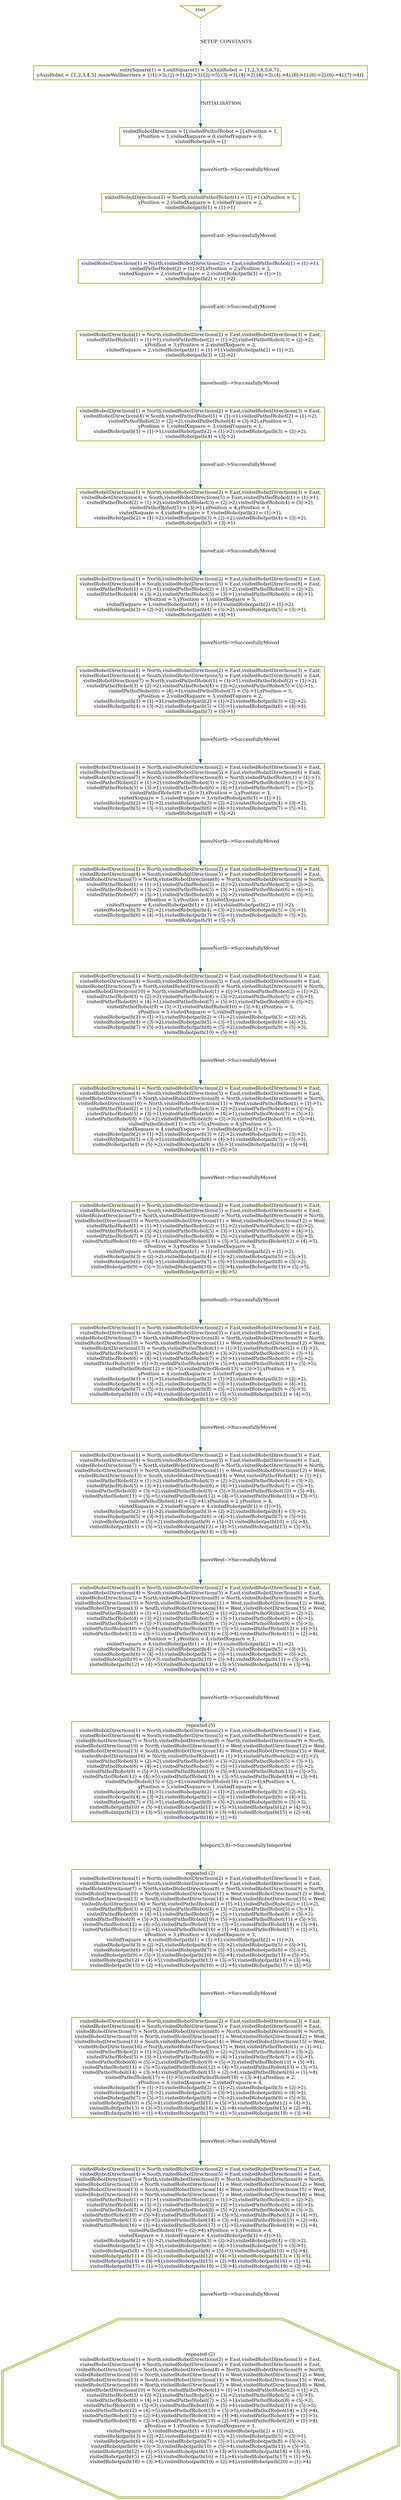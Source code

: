 digraph history {
graph [nodesep=1.5, ranksep=1.5];
0 [shape=box, color="#99BF38", fontsize=12, penwidth=2, label="entrySquare(1) = 1,exitSquare(1) = 5,xAxisRobot = \{1,2,3,4,5,6,7\},\nyAxisRobot = \{1,2,3,4,5\},mazeWallbarriers = \{(1\|-\>3),(2\|-\>1),(2\|-\>3),(2\|-\>5),(3\|-\>3),(4\|-\>2),(4\|-\>3),(4\|-\>4),(6\|-\>1),(6\|-\>2),(6\|-\>4),(7\|-\>4)\}"];

1 [shape=box, color="#99BF38", fontsize=12, penwidth=2, label="visitedRobotDirections = [],visitedPathofRobot = [],xPosition = 1,\nyPosition = 1,visitedXsquare = 0,visitedYsquare = 0,\nvisitedRobotpath = []"];

2 [shape=box, color="#99BF38", fontsize=12, penwidth=2, label="visitedRobotDirections(1) = North,visitedPathofRobot(1) = (1\|-\>1),xPosition = 1,\nyPosition = 2,visitedXsquare = 1,visitedYsquare = 2,\nvisitedRobotpath(1) = (1\|-\>1)"];

12 [shape=box, color="#99BF38", fontsize=12, penwidth=2, label="visitedRobotDirections(1) = North,visitedRobotDirections(2) = East,visitedPathofRobot(1) = (1\|-\>1),\nvisitedPathofRobot(2) = (1\|-\>2),xPosition = 2,yPosition = 2,\nvisitedXsquare = 2,visitedYsquare = 2,visitedRobotpath(1) = (1\|-\>1),\nvisitedRobotpath(2) = (1\|-\>2)"];

21 [shape=box, color="#99BF38", fontsize=12, penwidth=2, label="visitedRobotDirections(1) = North,visitedRobotDirections(2) = East,visitedRobotDirections(3) = East,\nvisitedPathofRobot(1) = (1\|-\>1),visitedPathofRobot(2) = (1\|-\>2),visitedPathofRobot(3) = (2\|-\>2),\nxPosition = 3,yPosition = 2,visitedXsquare = 3,\nvisitedYsquare = 2,visitedRobotpath(1) = (1\|-\>1),visitedRobotpath(2) = (1\|-\>2),\nvisitedRobotpath(3) = (2\|-\>2)"];

31 [shape=box, color="#99BF38", fontsize=12, penwidth=2, label="visitedRobotDirections(1) = North,visitedRobotDirections(2) = East,visitedRobotDirections(3) = East,\nvisitedRobotDirections(4) = South,visitedPathofRobot(1) = (1\|-\>1),visitedPathofRobot(2) = (1\|-\>2),\nvisitedPathofRobot(3) = (2\|-\>2),visitedPathofRobot(4) = (3\|-\>2),xPosition = 3,\nyPosition = 1,visitedXsquare = 3,visitedYsquare = 1,\nvisitedRobotpath(1) = (1\|-\>1),visitedRobotpath(2) = (1\|-\>2),visitedRobotpath(3) = (2\|-\>2),\nvisitedRobotpath(4) = (3\|-\>2)"];

42 [shape=box, color="#99BF38", fontsize=12, penwidth=2, label="visitedRobotDirections(1) = North,visitedRobotDirections(2) = East,visitedRobotDirections(3) = East,\nvisitedRobotDirections(4) = South,visitedRobotDirections(5) = East,visitedPathofRobot(1) = (1\|-\>1),\nvisitedPathofRobot(2) = (1\|-\>2),visitedPathofRobot(3) = (2\|-\>2),visitedPathofRobot(4) = (3\|-\>2),\nvisitedPathofRobot(5) = (3\|-\>1),xPosition = 4,yPosition = 1,\nvisitedXsquare = 4,visitedYsquare = 1,visitedRobotpath(1) = (1\|-\>1),\nvisitedRobotpath(2) = (1\|-\>2),visitedRobotpath(3) = (2\|-\>2),visitedRobotpath(4) = (3\|-\>2),\nvisitedRobotpath(5) = (3\|-\>1)"];

51 [shape=box, color="#99BF38", fontsize=12, penwidth=2, label="visitedRobotDirections(1) = North,visitedRobotDirections(2) = East,visitedRobotDirections(3) = East,\nvisitedRobotDirections(4) = South,visitedRobotDirections(5) = East,visitedRobotDirections(6) = East,\nvisitedPathofRobot(1) = (1\|-\>1),visitedPathofRobot(2) = (1\|-\>2),visitedPathofRobot(3) = (2\|-\>2),\nvisitedPathofRobot(4) = (3\|-\>2),visitedPathofRobot(5) = (3\|-\>1),visitedPathofRobot(6) = (4\|-\>1),\nxPosition = 5,yPosition = 1,visitedXsquare = 5,\nvisitedYsquare = 1,visitedRobotpath(1) = (1\|-\>1),visitedRobotpath(2) = (1\|-\>2),\nvisitedRobotpath(3) = (2\|-\>2),visitedRobotpath(4) = (3\|-\>2),visitedRobotpath(5) = (3\|-\>1),\nvisitedRobotpath(6) = (4\|-\>1)"];

61 [shape=box, color="#99BF38", fontsize=12, penwidth=2, label="visitedRobotDirections(1) = North,visitedRobotDirections(2) = East,visitedRobotDirections(3) = East,\nvisitedRobotDirections(4) = South,visitedRobotDirections(5) = East,visitedRobotDirections(6) = East,\nvisitedRobotDirections(7) = North,visitedPathofRobot(1) = (1\|-\>1),visitedPathofRobot(2) = (1\|-\>2),\nvisitedPathofRobot(3) = (2\|-\>2),visitedPathofRobot(4) = (3\|-\>2),visitedPathofRobot(5) = (3\|-\>1),\nvisitedPathofRobot(6) = (4\|-\>1),visitedPathofRobot(7) = (5\|-\>1),xPosition = 5,\nyPosition = 2,visitedXsquare = 5,visitedYsquare = 2,\nvisitedRobotpath(1) = (1\|-\>1),visitedRobotpath(2) = (1\|-\>2),visitedRobotpath(3) = (2\|-\>2),\nvisitedRobotpath(4) = (3\|-\>2),visitedRobotpath(5) = (3\|-\>1),visitedRobotpath(6) = (4\|-\>1),\nvisitedRobotpath(7) = (5\|-\>1)"];

71 [shape=box, color="#99BF38", fontsize=12, penwidth=2, label="visitedRobotDirections(1) = North,visitedRobotDirections(2) = East,visitedRobotDirections(3) = East,\nvisitedRobotDirections(4) = South,visitedRobotDirections(5) = East,visitedRobotDirections(6) = East,\nvisitedRobotDirections(7) = North,visitedRobotDirections(8) = North,visitedPathofRobot(1) = (1\|-\>1),\nvisitedPathofRobot(2) = (1\|-\>2),visitedPathofRobot(3) = (2\|-\>2),visitedPathofRobot(4) = (3\|-\>2),\nvisitedPathofRobot(5) = (3\|-\>1),visitedPathofRobot(6) = (4\|-\>1),visitedPathofRobot(7) = (5\|-\>1),\nvisitedPathofRobot(8) = (5\|-\>2),xPosition = 5,yPosition = 3,\nvisitedXsquare = 5,visitedYsquare = 3,visitedRobotpath(1) = (1\|-\>1),\nvisitedRobotpath(2) = (1\|-\>2),visitedRobotpath(3) = (2\|-\>2),visitedRobotpath(4) = (3\|-\>2),\nvisitedRobotpath(5) = (3\|-\>1),visitedRobotpath(6) = (4\|-\>1),visitedRobotpath(7) = (5\|-\>1),\nvisitedRobotpath(8) = (5\|-\>2)"];

81 [shape=box, color="#99BF38", fontsize=12, penwidth=2, label="visitedRobotDirections(1) = North,visitedRobotDirections(2) = East,visitedRobotDirections(3) = East,\nvisitedRobotDirections(4) = South,visitedRobotDirections(5) = East,visitedRobotDirections(6) = East,\nvisitedRobotDirections(7) = North,visitedRobotDirections(8) = North,visitedRobotDirections(9) = North,\nvisitedPathofRobot(1) = (1\|-\>1),visitedPathofRobot(2) = (1\|-\>2),visitedPathofRobot(3) = (2\|-\>2),\nvisitedPathofRobot(4) = (3\|-\>2),visitedPathofRobot(5) = (3\|-\>1),visitedPathofRobot(6) = (4\|-\>1),\nvisitedPathofRobot(7) = (5\|-\>1),visitedPathofRobot(8) = (5\|-\>2),visitedPathofRobot(9) = (5\|-\>3),\nxPosition = 5,yPosition = 4,visitedXsquare = 5,\nvisitedYsquare = 4,visitedRobotpath(1) = (1\|-\>1),visitedRobotpath(2) = (1\|-\>2),\nvisitedRobotpath(3) = (2\|-\>2),visitedRobotpath(4) = (3\|-\>2),visitedRobotpath(5) = (3\|-\>1),\nvisitedRobotpath(6) = (4\|-\>1),visitedRobotpath(7) = (5\|-\>1),visitedRobotpath(8) = (5\|-\>2),\nvisitedRobotpath(9) = (5\|-\>3)"];

92 [shape=box, color="#99BF38", fontsize=12, penwidth=2, label="visitedRobotDirections(1) = North,visitedRobotDirections(2) = East,visitedRobotDirections(3) = East,\nvisitedRobotDirections(4) = South,visitedRobotDirections(5) = East,visitedRobotDirections(6) = East,\nvisitedRobotDirections(7) = North,visitedRobotDirections(8) = North,visitedRobotDirections(9) = North,\nvisitedRobotDirections(10) = North,visitedPathofRobot(1) = (1\|-\>1),visitedPathofRobot(2) = (1\|-\>2),\nvisitedPathofRobot(3) = (2\|-\>2),visitedPathofRobot(4) = (3\|-\>2),visitedPathofRobot(5) = (3\|-\>1),\nvisitedPathofRobot(6) = (4\|-\>1),visitedPathofRobot(7) = (5\|-\>1),visitedPathofRobot(8) = (5\|-\>2),\nvisitedPathofRobot(9) = (5\|-\>3),visitedPathofRobot(10) = (5\|-\>4),xPosition = 5,\nyPosition = 5,visitedXsquare = 5,visitedYsquare = 5,\nvisitedRobotpath(1) = (1\|-\>1),visitedRobotpath(2) = (1\|-\>2),visitedRobotpath(3) = (2\|-\>2),\nvisitedRobotpath(4) = (3\|-\>2),visitedRobotpath(5) = (3\|-\>1),visitedRobotpath(6) = (4\|-\>1),\nvisitedRobotpath(7) = (5\|-\>1),visitedRobotpath(8) = (5\|-\>2),visitedRobotpath(9) = (5\|-\>3),\nvisitedRobotpath(10) = (5\|-\>4)"];

104 [shape=box, color="#99BF38", fontsize=12, penwidth=2, label="visitedRobotDirections(1) = North,visitedRobotDirections(2) = East,visitedRobotDirections(3) = East,\nvisitedRobotDirections(4) = South,visitedRobotDirections(5) = East,visitedRobotDirections(6) = East,\nvisitedRobotDirections(7) = North,visitedRobotDirections(8) = North,visitedRobotDirections(9) = North,\nvisitedRobotDirections(10) = North,visitedRobotDirections(11) = West,visitedPathofRobot(1) = (1\|-\>1),\nvisitedPathofRobot(2) = (1\|-\>2),visitedPathofRobot(3) = (2\|-\>2),visitedPathofRobot(4) = (3\|-\>2),\nvisitedPathofRobot(5) = (3\|-\>1),visitedPathofRobot(6) = (4\|-\>1),visitedPathofRobot(7) = (5\|-\>1),\nvisitedPathofRobot(8) = (5\|-\>2),visitedPathofRobot(9) = (5\|-\>3),visitedPathofRobot(10) = (5\|-\>4),\nvisitedPathofRobot(11) = (5\|-\>5),xPosition = 4,yPosition = 5,\nvisitedXsquare = 4,visitedYsquare = 5,visitedRobotpath(1) = (1\|-\>1),\nvisitedRobotpath(2) = (1\|-\>2),visitedRobotpath(3) = (2\|-\>2),visitedRobotpath(4) = (3\|-\>2),\nvisitedRobotpath(5) = (3\|-\>1),visitedRobotpath(6) = (4\|-\>1),visitedRobotpath(7) = (5\|-\>1),\nvisitedRobotpath(8) = (5\|-\>2),visitedRobotpath(9) = (5\|-\>3),visitedRobotpath(10) = (5\|-\>4),\nvisitedRobotpath(11) = (5\|-\>5)"];

114 [shape=box, color="#99BF38", fontsize=12, penwidth=2, label="visitedRobotDirections(1) = North,visitedRobotDirections(2) = East,visitedRobotDirections(3) = East,\nvisitedRobotDirections(4) = South,visitedRobotDirections(5) = East,visitedRobotDirections(6) = East,\nvisitedRobotDirections(7) = North,visitedRobotDirections(8) = North,visitedRobotDirections(9) = North,\nvisitedRobotDirections(10) = North,visitedRobotDirections(11) = West,visitedRobotDirections(12) = West,\nvisitedPathofRobot(1) = (1\|-\>1),visitedPathofRobot(2) = (1\|-\>2),visitedPathofRobot(3) = (2\|-\>2),\nvisitedPathofRobot(4) = (3\|-\>2),visitedPathofRobot(5) = (3\|-\>1),visitedPathofRobot(6) = (4\|-\>1),\nvisitedPathofRobot(7) = (5\|-\>1),visitedPathofRobot(8) = (5\|-\>2),visitedPathofRobot(9) = (5\|-\>3),\nvisitedPathofRobot(10) = (5\|-\>4),visitedPathofRobot(11) = (5\|-\>5),visitedPathofRobot(12) = (4\|-\>5),\nxPosition = 3,yPosition = 5,visitedXsquare = 3,\nvisitedYsquare = 5,visitedRobotpath(1) = (1\|-\>1),visitedRobotpath(2) = (1\|-\>2),\nvisitedRobotpath(3) = (2\|-\>2),visitedRobotpath(4) = (3\|-\>2),visitedRobotpath(5) = (3\|-\>1),\nvisitedRobotpath(6) = (4\|-\>1),visitedRobotpath(7) = (5\|-\>1),visitedRobotpath(8) = (5\|-\>2),\nvisitedRobotpath(9) = (5\|-\>3),visitedRobotpath(10) = (5\|-\>4),visitedRobotpath(11) = (5\|-\>5),\nvisitedRobotpath(12) = (4\|-\>5)"];

123 [shape=box, color="#99BF38", fontsize=12, penwidth=2, label="visitedRobotDirections(1) = North,visitedRobotDirections(2) = East,visitedRobotDirections(3) = East,\nvisitedRobotDirections(4) = South,visitedRobotDirections(5) = East,visitedRobotDirections(6) = East,\nvisitedRobotDirections(7) = North,visitedRobotDirections(8) = North,visitedRobotDirections(9) = North,\nvisitedRobotDirections(10) = North,visitedRobotDirections(11) = West,visitedRobotDirections(12) = West,\nvisitedRobotDirections(13) = South,visitedPathofRobot(1) = (1\|-\>1),visitedPathofRobot(2) = (1\|-\>2),\nvisitedPathofRobot(3) = (2\|-\>2),visitedPathofRobot(4) = (3\|-\>2),visitedPathofRobot(5) = (3\|-\>1),\nvisitedPathofRobot(6) = (4\|-\>1),visitedPathofRobot(7) = (5\|-\>1),visitedPathofRobot(8) = (5\|-\>2),\nvisitedPathofRobot(9) = (5\|-\>3),visitedPathofRobot(10) = (5\|-\>4),visitedPathofRobot(11) = (5\|-\>5),\nvisitedPathofRobot(12) = (4\|-\>5),visitedPathofRobot(13) = (3\|-\>5),xPosition = 3,\nyPosition = 4,visitedXsquare = 3,visitedYsquare = 4,\nvisitedRobotpath(1) = (1\|-\>1),visitedRobotpath(2) = (1\|-\>2),visitedRobotpath(3) = (2\|-\>2),\nvisitedRobotpath(4) = (3\|-\>2),visitedRobotpath(5) = (3\|-\>1),visitedRobotpath(6) = (4\|-\>1),\nvisitedRobotpath(7) = (5\|-\>1),visitedRobotpath(8) = (5\|-\>2),visitedRobotpath(9) = (5\|-\>3),\nvisitedRobotpath(10) = (5\|-\>4),visitedRobotpath(11) = (5\|-\>5),visitedRobotpath(12) = (4\|-\>5),\nvisitedRobotpath(13) = (3\|-\>5)"];

134 [shape=box, color="#99BF38", fontsize=12, penwidth=2, label="visitedRobotDirections(1) = North,visitedRobotDirections(2) = East,visitedRobotDirections(3) = East,\nvisitedRobotDirections(4) = South,visitedRobotDirections(5) = East,visitedRobotDirections(6) = East,\nvisitedRobotDirections(7) = North,visitedRobotDirections(8) = North,visitedRobotDirections(9) = North,\nvisitedRobotDirections(10) = North,visitedRobotDirections(11) = West,visitedRobotDirections(12) = West,\nvisitedRobotDirections(13) = South,visitedRobotDirections(14) = West,visitedPathofRobot(1) = (1\|-\>1),\nvisitedPathofRobot(2) = (1\|-\>2),visitedPathofRobot(3) = (2\|-\>2),visitedPathofRobot(4) = (3\|-\>2),\nvisitedPathofRobot(5) = (3\|-\>1),visitedPathofRobot(6) = (4\|-\>1),visitedPathofRobot(7) = (5\|-\>1),\nvisitedPathofRobot(8) = (5\|-\>2),visitedPathofRobot(9) = (5\|-\>3),visitedPathofRobot(10) = (5\|-\>4),\nvisitedPathofRobot(11) = (5\|-\>5),visitedPathofRobot(12) = (4\|-\>5),visitedPathofRobot(13) = (3\|-\>5),\nvisitedPathofRobot(14) = (3\|-\>4),xPosition = 2,yPosition = 4,\nvisitedXsquare = 2,visitedYsquare = 4,visitedRobotpath(1) = (1\|-\>1),\nvisitedRobotpath(2) = (1\|-\>2),visitedRobotpath(3) = (2\|-\>2),visitedRobotpath(4) = (3\|-\>2),\nvisitedRobotpath(5) = (3\|-\>1),visitedRobotpath(6) = (4\|-\>1),visitedRobotpath(7) = (5\|-\>1),\nvisitedRobotpath(8) = (5\|-\>2),visitedRobotpath(9) = (5\|-\>3),visitedRobotpath(10) = (5\|-\>4),\nvisitedRobotpath(11) = (5\|-\>5),visitedRobotpath(12) = (4\|-\>5),visitedRobotpath(13) = (3\|-\>5),\nvisitedRobotpath(14) = (3\|-\>4)"];

144 [shape=box, color="#99BF38", fontsize=12, penwidth=2, label="visitedRobotDirections(1) = North,visitedRobotDirections(2) = East,visitedRobotDirections(3) = East,\nvisitedRobotDirections(4) = South,visitedRobotDirections(5) = East,visitedRobotDirections(6) = East,\nvisitedRobotDirections(7) = North,visitedRobotDirections(8) = North,visitedRobotDirections(9) = North,\nvisitedRobotDirections(10) = North,visitedRobotDirections(11) = West,visitedRobotDirections(12) = West,\nvisitedRobotDirections(13) = South,visitedRobotDirections(14) = West,visitedRobotDirections(15) = West,\nvisitedPathofRobot(1) = (1\|-\>1),visitedPathofRobot(2) = (1\|-\>2),visitedPathofRobot(3) = (2\|-\>2),\nvisitedPathofRobot(4) = (3\|-\>2),visitedPathofRobot(5) = (3\|-\>1),visitedPathofRobot(6) = (4\|-\>1),\nvisitedPathofRobot(7) = (5\|-\>1),visitedPathofRobot(8) = (5\|-\>2),visitedPathofRobot(9) = (5\|-\>3),\nvisitedPathofRobot(10) = (5\|-\>4),visitedPathofRobot(11) = (5\|-\>5),visitedPathofRobot(12) = (4\|-\>5),\nvisitedPathofRobot(13) = (3\|-\>5),visitedPathofRobot(14) = (3\|-\>4),visitedPathofRobot(15) = (2\|-\>4),\nxPosition = 1,yPosition = 4,visitedXsquare = 1,\nvisitedYsquare = 4,visitedRobotpath(1) = (1\|-\>1),visitedRobotpath(2) = (1\|-\>2),\nvisitedRobotpath(3) = (2\|-\>2),visitedRobotpath(4) = (3\|-\>2),visitedRobotpath(5) = (3\|-\>1),\nvisitedRobotpath(6) = (4\|-\>1),visitedRobotpath(7) = (5\|-\>1),visitedRobotpath(8) = (5\|-\>2),\nvisitedRobotpath(9) = (5\|-\>3),visitedRobotpath(10) = (5\|-\>4),visitedRobotpath(11) = (5\|-\>5),\nvisitedRobotpath(12) = (4\|-\>5),visitedRobotpath(13) = (3\|-\>5),visitedRobotpath(14) = (3\|-\>4),\nvisitedRobotpath(15) = (2\|-\>4)"];

153 [shape=box, color="#99BF38", fontsize=12, penwidth=2, label="repeated (5)\nvisitedRobotDirections(1) = North,visitedRobotDirections(2) = East,visitedRobotDirections(3) = East,\nvisitedRobotDirections(4) = South,visitedRobotDirections(5) = East,visitedRobotDirections(6) = East,\nvisitedRobotDirections(7) = North,visitedRobotDirections(8) = North,visitedRobotDirections(9) = North,\nvisitedRobotDirections(10) = North,visitedRobotDirections(11) = West,visitedRobotDirections(12) = West,\nvisitedRobotDirections(13) = South,visitedRobotDirections(14) = West,visitedRobotDirections(15) = West,\nvisitedRobotDirections(16) = North,visitedPathofRobot(1) = (1\|-\>1),visitedPathofRobot(2) = (1\|-\>2),\nvisitedPathofRobot(3) = (2\|-\>2),visitedPathofRobot(4) = (3\|-\>2),visitedPathofRobot(5) = (3\|-\>1),\nvisitedPathofRobot(6) = (4\|-\>1),visitedPathofRobot(7) = (5\|-\>1),visitedPathofRobot(8) = (5\|-\>2),\nvisitedPathofRobot(9) = (5\|-\>3),visitedPathofRobot(10) = (5\|-\>4),visitedPathofRobot(11) = (5\|-\>5),\nvisitedPathofRobot(12) = (4\|-\>5),visitedPathofRobot(13) = (3\|-\>5),visitedPathofRobot(14) = (3\|-\>4),\nvisitedPathofRobot(15) = (2\|-\>4),visitedPathofRobot(16) = (1\|-\>4),xPosition = 1,\nyPosition = 5,visitedXsquare = 1,visitedYsquare = 5,\nvisitedRobotpath(1) = (1\|-\>1),visitedRobotpath(2) = (1\|-\>2),visitedRobotpath(3) = (2\|-\>2),\nvisitedRobotpath(4) = (3\|-\>2),visitedRobotpath(5) = (3\|-\>1),visitedRobotpath(6) = (4\|-\>1),\nvisitedRobotpath(7) = (5\|-\>1),visitedRobotpath(8) = (5\|-\>2),visitedRobotpath(9) = (5\|-\>3),\nvisitedRobotpath(10) = (5\|-\>4),visitedRobotpath(11) = (5\|-\>5),visitedRobotpath(12) = (4\|-\>5),\nvisitedRobotpath(13) = (3\|-\>5),visitedRobotpath(14) = (3\|-\>4),visitedRobotpath(15) = (2\|-\>4),\nvisitedRobotpath(16) = (1\|-\>4)"];

172 [shape=box, color="#99BF38", fontsize=12, penwidth=2, label="repeated (2)\nvisitedRobotDirections(1) = North,visitedRobotDirections(2) = East,visitedRobotDirections(3) = East,\nvisitedRobotDirections(4) = South,visitedRobotDirections(5) = East,visitedRobotDirections(6) = East,\nvisitedRobotDirections(7) = North,visitedRobotDirections(8) = North,visitedRobotDirections(9) = North,\nvisitedRobotDirections(10) = North,visitedRobotDirections(11) = West,visitedRobotDirections(12) = West,\nvisitedRobotDirections(13) = South,visitedRobotDirections(14) = West,visitedRobotDirections(15) = West,\nvisitedRobotDirections(16) = North,visitedPathofRobot(1) = (1\|-\>1),visitedPathofRobot(2) = (1\|-\>2),\nvisitedPathofRobot(3) = (2\|-\>2),visitedPathofRobot(4) = (3\|-\>2),visitedPathofRobot(5) = (3\|-\>1),\nvisitedPathofRobot(6) = (4\|-\>1),visitedPathofRobot(7) = (5\|-\>1),visitedPathofRobot(8) = (5\|-\>2),\nvisitedPathofRobot(9) = (5\|-\>3),visitedPathofRobot(10) = (5\|-\>4),visitedPathofRobot(11) = (5\|-\>5),\nvisitedPathofRobot(12) = (4\|-\>5),visitedPathofRobot(13) = (3\|-\>5),visitedPathofRobot(14) = (3\|-\>4),\nvisitedPathofRobot(15) = (2\|-\>4),visitedPathofRobot(16) = (1\|-\>4),visitedPathofRobot(17) = (1\|-\>5),\nxPosition = 3,yPosition = 4,visitedXsquare = 3,\nvisitedYsquare = 4,visitedRobotpath(1) = (1\|-\>1),visitedRobotpath(2) = (1\|-\>2),\nvisitedRobotpath(3) = (2\|-\>2),visitedRobotpath(4) = (3\|-\>2),visitedRobotpath(5) = (3\|-\>1),\nvisitedRobotpath(6) = (4\|-\>1),visitedRobotpath(7) = (5\|-\>1),visitedRobotpath(8) = (5\|-\>2),\nvisitedRobotpath(9) = (5\|-\>3),visitedRobotpath(10) = (5\|-\>4),visitedRobotpath(11) = (5\|-\>5),\nvisitedRobotpath(12) = (4\|-\>5),visitedRobotpath(13) = (3\|-\>5),visitedRobotpath(14) = (3\|-\>4),\nvisitedRobotpath(15) = (2\|-\>4),visitedRobotpath(16) = (1\|-\>4),visitedRobotpath(17) = (1\|-\>5)"];

174 [shape=box, color="#99BF38", fontsize=12, penwidth=2, label="visitedRobotDirections(1) = North,visitedRobotDirections(2) = East,visitedRobotDirections(3) = East,\nvisitedRobotDirections(4) = South,visitedRobotDirections(5) = East,visitedRobotDirections(6) = East,\nvisitedRobotDirections(7) = North,visitedRobotDirections(8) = North,visitedRobotDirections(9) = North,\nvisitedRobotDirections(10) = North,visitedRobotDirections(11) = West,visitedRobotDirections(12) = West,\nvisitedRobotDirections(13) = South,visitedRobotDirections(14) = West,visitedRobotDirections(15) = West,\nvisitedRobotDirections(16) = North,visitedRobotDirections(17) = West,visitedPathofRobot(1) = (1\|-\>1),\nvisitedPathofRobot(2) = (1\|-\>2),visitedPathofRobot(3) = (2\|-\>2),visitedPathofRobot(4) = (3\|-\>2),\nvisitedPathofRobot(5) = (3\|-\>1),visitedPathofRobot(6) = (4\|-\>1),visitedPathofRobot(7) = (5\|-\>1),\nvisitedPathofRobot(8) = (5\|-\>2),visitedPathofRobot(9) = (5\|-\>3),visitedPathofRobot(10) = (5\|-\>4),\nvisitedPathofRobot(11) = (5\|-\>5),visitedPathofRobot(12) = (4\|-\>5),visitedPathofRobot(13) = (3\|-\>5),\nvisitedPathofRobot(14) = (3\|-\>4),visitedPathofRobot(15) = (2\|-\>4),visitedPathofRobot(16) = (1\|-\>4),\nvisitedPathofRobot(17) = (1\|-\>5),visitedPathofRobot(18) = (3\|-\>4),xPosition = 2,\nyPosition = 4,visitedXsquare = 2,visitedYsquare = 4,\nvisitedRobotpath(1) = (1\|-\>1),visitedRobotpath(2) = (1\|-\>2),visitedRobotpath(3) = (2\|-\>2),\nvisitedRobotpath(4) = (3\|-\>2),visitedRobotpath(5) = (3\|-\>1),visitedRobotpath(6) = (4\|-\>1),\nvisitedRobotpath(7) = (5\|-\>1),visitedRobotpath(8) = (5\|-\>2),visitedRobotpath(9) = (5\|-\>3),\nvisitedRobotpath(10) = (5\|-\>4),visitedRobotpath(11) = (5\|-\>5),visitedRobotpath(12) = (4\|-\>5),\nvisitedRobotpath(13) = (3\|-\>5),visitedRobotpath(14) = (3\|-\>4),visitedRobotpath(15) = (2\|-\>4),\nvisitedRobotpath(16) = (1\|-\>4),visitedRobotpath(17) = (1\|-\>5),visitedRobotpath(18) = (3\|-\>4)"];

184 [shape=box, color="#99BF38", fontsize=12, penwidth=2, label="visitedRobotDirections(1) = North,visitedRobotDirections(2) = East,visitedRobotDirections(3) = East,\nvisitedRobotDirections(4) = South,visitedRobotDirections(5) = East,visitedRobotDirections(6) = East,\nvisitedRobotDirections(7) = North,visitedRobotDirections(8) = North,visitedRobotDirections(9) = North,\nvisitedRobotDirections(10) = North,visitedRobotDirections(11) = West,visitedRobotDirections(12) = West,\nvisitedRobotDirections(13) = South,visitedRobotDirections(14) = West,visitedRobotDirections(15) = West,\nvisitedRobotDirections(16) = North,visitedRobotDirections(17) = West,visitedRobotDirections(18) = West,\nvisitedPathofRobot(1) = (1\|-\>1),visitedPathofRobot(2) = (1\|-\>2),visitedPathofRobot(3) = (2\|-\>2),\nvisitedPathofRobot(4) = (3\|-\>2),visitedPathofRobot(5) = (3\|-\>1),visitedPathofRobot(6) = (4\|-\>1),\nvisitedPathofRobot(7) = (5\|-\>1),visitedPathofRobot(8) = (5\|-\>2),visitedPathofRobot(9) = (5\|-\>3),\nvisitedPathofRobot(10) = (5\|-\>4),visitedPathofRobot(11) = (5\|-\>5),visitedPathofRobot(12) = (4\|-\>5),\nvisitedPathofRobot(13) = (3\|-\>5),visitedPathofRobot(14) = (3\|-\>4),visitedPathofRobot(15) = (2\|-\>4),\nvisitedPathofRobot(16) = (1\|-\>4),visitedPathofRobot(17) = (1\|-\>5),visitedPathofRobot(18) = (3\|-\>4),\nvisitedPathofRobot(19) = (2\|-\>4),xPosition = 1,yPosition = 4,\nvisitedXsquare = 1,visitedYsquare = 4,visitedRobotpath(1) = (1\|-\>1),\nvisitedRobotpath(2) = (1\|-\>2),visitedRobotpath(3) = (2\|-\>2),visitedRobotpath(4) = (3\|-\>2),\nvisitedRobotpath(5) = (3\|-\>1),visitedRobotpath(6) = (4\|-\>1),visitedRobotpath(7) = (5\|-\>1),\nvisitedRobotpath(8) = (5\|-\>2),visitedRobotpath(9) = (5\|-\>3),visitedRobotpath(10) = (5\|-\>4),\nvisitedRobotpath(11) = (5\|-\>5),visitedRobotpath(12) = (4\|-\>5),visitedRobotpath(13) = (3\|-\>5),\nvisitedRobotpath(14) = (3\|-\>4),visitedRobotpath(15) = (2\|-\>4),visitedRobotpath(16) = (1\|-\>4),\nvisitedRobotpath(17) = (1\|-\>5),visitedRobotpath(18) = (3\|-\>4),visitedRobotpath(19) = (2\|-\>4)"];

193 [shape=doubleoctagon, color="#99BF38", fontsize=12, penwidth=2, label="repeated (2)\nvisitedRobotDirections(1) = North,visitedRobotDirections(2) = East,visitedRobotDirections(3) = East,\nvisitedRobotDirections(4) = South,visitedRobotDirections(5) = East,visitedRobotDirections(6) = East,\nvisitedRobotDirections(7) = North,visitedRobotDirections(8) = North,visitedRobotDirections(9) = North,\nvisitedRobotDirections(10) = North,visitedRobotDirections(11) = West,visitedRobotDirections(12) = West,\nvisitedRobotDirections(13) = South,visitedRobotDirections(14) = West,visitedRobotDirections(15) = West,\nvisitedRobotDirections(16) = North,visitedRobotDirections(17) = West,visitedRobotDirections(18) = West,\nvisitedRobotDirections(19) = North,visitedPathofRobot(1) = (1\|-\>1),visitedPathofRobot(2) = (1\|-\>2),\nvisitedPathofRobot(3) = (2\|-\>2),visitedPathofRobot(4) = (3\|-\>2),visitedPathofRobot(5) = (3\|-\>1),\nvisitedPathofRobot(6) = (4\|-\>1),visitedPathofRobot(7) = (5\|-\>1),visitedPathofRobot(8) = (5\|-\>2),\nvisitedPathofRobot(9) = (5\|-\>3),visitedPathofRobot(10) = (5\|-\>4),visitedPathofRobot(11) = (5\|-\>5),\nvisitedPathofRobot(12) = (4\|-\>5),visitedPathofRobot(13) = (3\|-\>5),visitedPathofRobot(14) = (3\|-\>4),\nvisitedPathofRobot(15) = (2\|-\>4),visitedPathofRobot(16) = (1\|-\>4),visitedPathofRobot(17) = (1\|-\>5),\nvisitedPathofRobot(18) = (3\|-\>4),visitedPathofRobot(19) = (2\|-\>4),visitedPathofRobot(20) = (1\|-\>4),\nxPosition = 1,yPosition = 5,visitedXsquare = 1,\nvisitedYsquare = 5,visitedRobotpath(1) = (1\|-\>1),visitedRobotpath(2) = (1\|-\>2),\nvisitedRobotpath(3) = (2\|-\>2),visitedRobotpath(4) = (3\|-\>2),visitedRobotpath(5) = (3\|-\>1),\nvisitedRobotpath(6) = (4\|-\>1),visitedRobotpath(7) = (5\|-\>1),visitedRobotpath(8) = (5\|-\>2),\nvisitedRobotpath(9) = (5\|-\>3),visitedRobotpath(10) = (5\|-\>4),visitedRobotpath(11) = (5\|-\>5),\nvisitedRobotpath(12) = (4\|-\>5),visitedRobotpath(13) = (3\|-\>5),visitedRobotpath(14) = (3\|-\>4),\nvisitedRobotpath(15) = (2\|-\>4),visitedRobotpath(16) = (1\|-\>4),visitedRobotpath(17) = (1\|-\>5),\nvisitedRobotpath(18) = (3\|-\>4),visitedRobotpath(19) = (2\|-\>4),visitedRobotpath(20) = (1\|-\>4)"];

root [shape=invtriangle, color="#99BF38", fontsize=12, penwidth=2, label="root"];

root -> 0 [style = dotted, color = black, label="SETUP_CONSTANTS", fontsize=12];

0 -> 1 [color = "#006391", label="INITIALISATION", fontsize=12];

1 -> 2 [color = "#006391", label="moveNorth--\>SuccessfullyMoved", fontsize=12];

2 -> 12 [color = "#006391", label="moveEast--\>SuccessfullyMoved", fontsize=12];

12 -> 21 [color = "#006391", label="moveEast--\>SuccessfullyMoved", fontsize=12];

21 -> 31 [color = "#006391", label="moveSouth--\>SuccessfullyMoved", fontsize=12];

31 -> 42 [color = "#006391", label="moveEast--\>SuccessfullyMoved", fontsize=12];

42 -> 51 [color = "#006391", label="moveEast--\>SuccessfullyMoved", fontsize=12];

51 -> 61 [color = "#006391", label="moveNorth--\>SuccessfullyMoved", fontsize=12];

61 -> 71 [color = "#006391", label="moveNorth--\>SuccessfullyMoved", fontsize=12];

71 -> 81 [color = "#006391", label="moveNorth--\>SuccessfullyMoved", fontsize=12];

81 -> 92 [color = "#006391", label="moveNorth--\>SuccessfullyMoved", fontsize=12];

92 -> 104 [color = "#006391", label="moveWest--\>SuccessfullyMoved", fontsize=12];

104 -> 114 [color = "#006391", label="moveWest--\>SuccessfullyMoved", fontsize=12];

114 -> 123 [color = "#006391", label="moveSouth--\>SuccessfullyMoved", fontsize=12];

123 -> 134 [color = "#006391", label="moveWest--\>SuccessfullyMoved", fontsize=12];

134 -> 144 [color = "#006391", label="moveWest--\>SuccessfullyMoved", fontsize=12];

144 -> 153 [color = "#006391", label="moveNorth--\>SuccessfullyMoved", fontsize=12];





153 -> 172 [color = "#006391", label="teleport(3,4)--\>SuccessfullyTeleported", fontsize=12];


172 -> 174 [color = "#006391", label="moveWest--\>SuccessfullyMoved", fontsize=12];

174 -> 184 [color = "#006391", label="moveWest--\>SuccessfullyMoved", fontsize=12];

184 -> 193 [color = "#006391", label="moveNorth--\>SuccessfullyMoved", fontsize=12];


}
